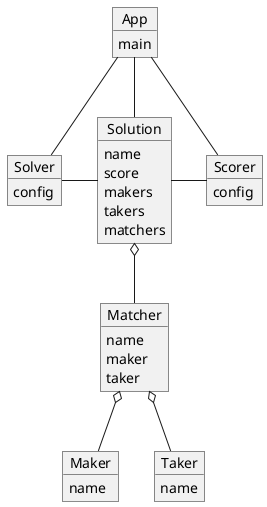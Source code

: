 @startuml
skinparam monochrome true

object App {
    main
}

object Solution {
    name
    score
    makers
    takers
    matchers
}

object Solver {
    config
}

object Scorer {
    config
}

App -d- Solver
App -d- Solution
App -d- Scorer

Solver --r- Solution
Solution --r- Scorer

object Matcher {
    name
    maker
    taker
}

object Maker {
    name
}

object Taker {
    name
}

Solution o-d- Matcher
Matcher o-d- Maker
Matcher o-d- Taker

@enduml